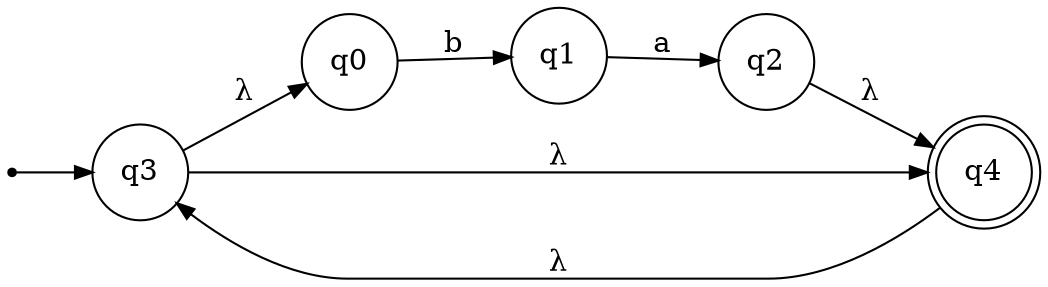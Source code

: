 digraph {
	ranksep=0.5 size="(8, 8)"
	rankdir=LR
	Initial [label="" fontsize=14.0 shape=point]
	q0 [fontsize=14.0 shape=circle]
	q1 [fontsize=14.0 shape=circle]
	q2 [fontsize=14.0 shape=circle]
	q3 [fontsize=14.0 shape=circle]
	q4 [fontsize=14.0 shape=doublecircle]
	Initial -> q3 [arrowsize=0.85]
	q0 -> q1 [label=" b " arrowsize=0.85 fontsize=14.0]
	q1 -> q2 [label=" a " arrowsize=0.85 fontsize=14.0]
	q2 -> q4 [label=" λ " arrowsize=0.85 fontsize=14.0]
	q3 -> q0 [label=" λ " arrowsize=0.85 fontsize=14.0]
	q3 -> q4 [label=" λ " arrowsize=0.85 fontsize=14.0]
	q4 -> q3 [label=" λ " arrowsize=0.85 fontsize=14.0]
}

